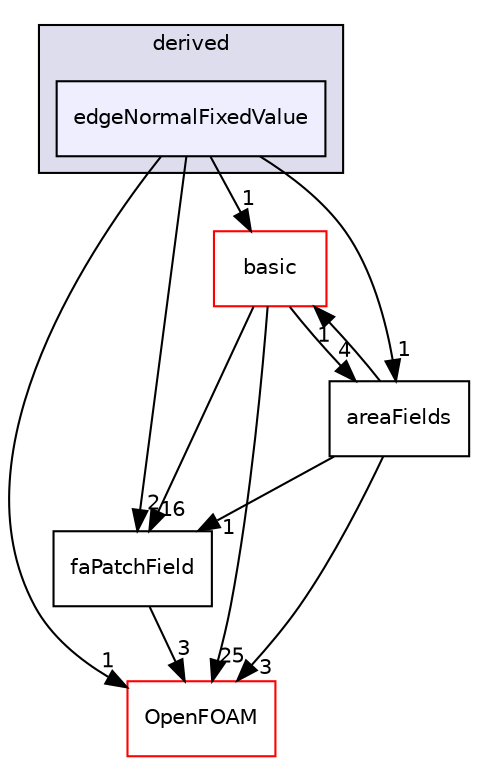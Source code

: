 digraph "src/finiteArea/fields/faPatchFields/derived/edgeNormalFixedValue" {
  bgcolor=transparent;
  compound=true
  node [ fontsize="10", fontname="Helvetica"];
  edge [ labelfontsize="10", labelfontname="Helvetica"];
  subgraph clusterdir_e199f5c11b5a7f232da4f9fe7f7d8b60 {
    graph [ bgcolor="#ddddee", pencolor="black", label="derived" fontname="Helvetica", fontsize="10", URL="dir_e199f5c11b5a7f232da4f9fe7f7d8b60.html"]
  dir_93f0fbd179692c08f4805b18d8b13eac [shape=box, label="edgeNormalFixedValue", style="filled", fillcolor="#eeeeff", pencolor="black", URL="dir_93f0fbd179692c08f4805b18d8b13eac.html"];
  }
  dir_a3ace091d9f29f1a163e7ddba3bdb43a [shape=box label="basic" color="red" URL="dir_a3ace091d9f29f1a163e7ddba3bdb43a.html"];
  dir_45bb735b99283f509e93082dc5349c43 [shape=box label="faPatchField" URL="dir_45bb735b99283f509e93082dc5349c43.html"];
  dir_daaae48b02afa3c7d2f12c306bc03aaf [shape=box label="areaFields" URL="dir_daaae48b02afa3c7d2f12c306bc03aaf.html"];
  dir_c5473ff19b20e6ec4dfe5c310b3778a8 [shape=box label="OpenFOAM" color="red" URL="dir_c5473ff19b20e6ec4dfe5c310b3778a8.html"];
  dir_93f0fbd179692c08f4805b18d8b13eac->dir_a3ace091d9f29f1a163e7ddba3bdb43a [headlabel="1", labeldistance=1.5 headhref="dir_000766_000750.html"];
  dir_93f0fbd179692c08f4805b18d8b13eac->dir_45bb735b99283f509e93082dc5349c43 [headlabel="2", labeldistance=1.5 headhref="dir_000766_000771.html"];
  dir_93f0fbd179692c08f4805b18d8b13eac->dir_daaae48b02afa3c7d2f12c306bc03aaf [headlabel="1", labeldistance=1.5 headhref="dir_000766_000735.html"];
  dir_93f0fbd179692c08f4805b18d8b13eac->dir_c5473ff19b20e6ec4dfe5c310b3778a8 [headlabel="1", labeldistance=1.5 headhref="dir_000766_002151.html"];
  dir_a3ace091d9f29f1a163e7ddba3bdb43a->dir_45bb735b99283f509e93082dc5349c43 [headlabel="16", labeldistance=1.5 headhref="dir_000750_000771.html"];
  dir_a3ace091d9f29f1a163e7ddba3bdb43a->dir_daaae48b02afa3c7d2f12c306bc03aaf [headlabel="4", labeldistance=1.5 headhref="dir_000750_000735.html"];
  dir_a3ace091d9f29f1a163e7ddba3bdb43a->dir_c5473ff19b20e6ec4dfe5c310b3778a8 [headlabel="25", labeldistance=1.5 headhref="dir_000750_002151.html"];
  dir_45bb735b99283f509e93082dc5349c43->dir_c5473ff19b20e6ec4dfe5c310b3778a8 [headlabel="3", labeldistance=1.5 headhref="dir_000771_002151.html"];
  dir_daaae48b02afa3c7d2f12c306bc03aaf->dir_a3ace091d9f29f1a163e7ddba3bdb43a [headlabel="1", labeldistance=1.5 headhref="dir_000735_000750.html"];
  dir_daaae48b02afa3c7d2f12c306bc03aaf->dir_45bb735b99283f509e93082dc5349c43 [headlabel="1", labeldistance=1.5 headhref="dir_000735_000771.html"];
  dir_daaae48b02afa3c7d2f12c306bc03aaf->dir_c5473ff19b20e6ec4dfe5c310b3778a8 [headlabel="3", labeldistance=1.5 headhref="dir_000735_002151.html"];
}
